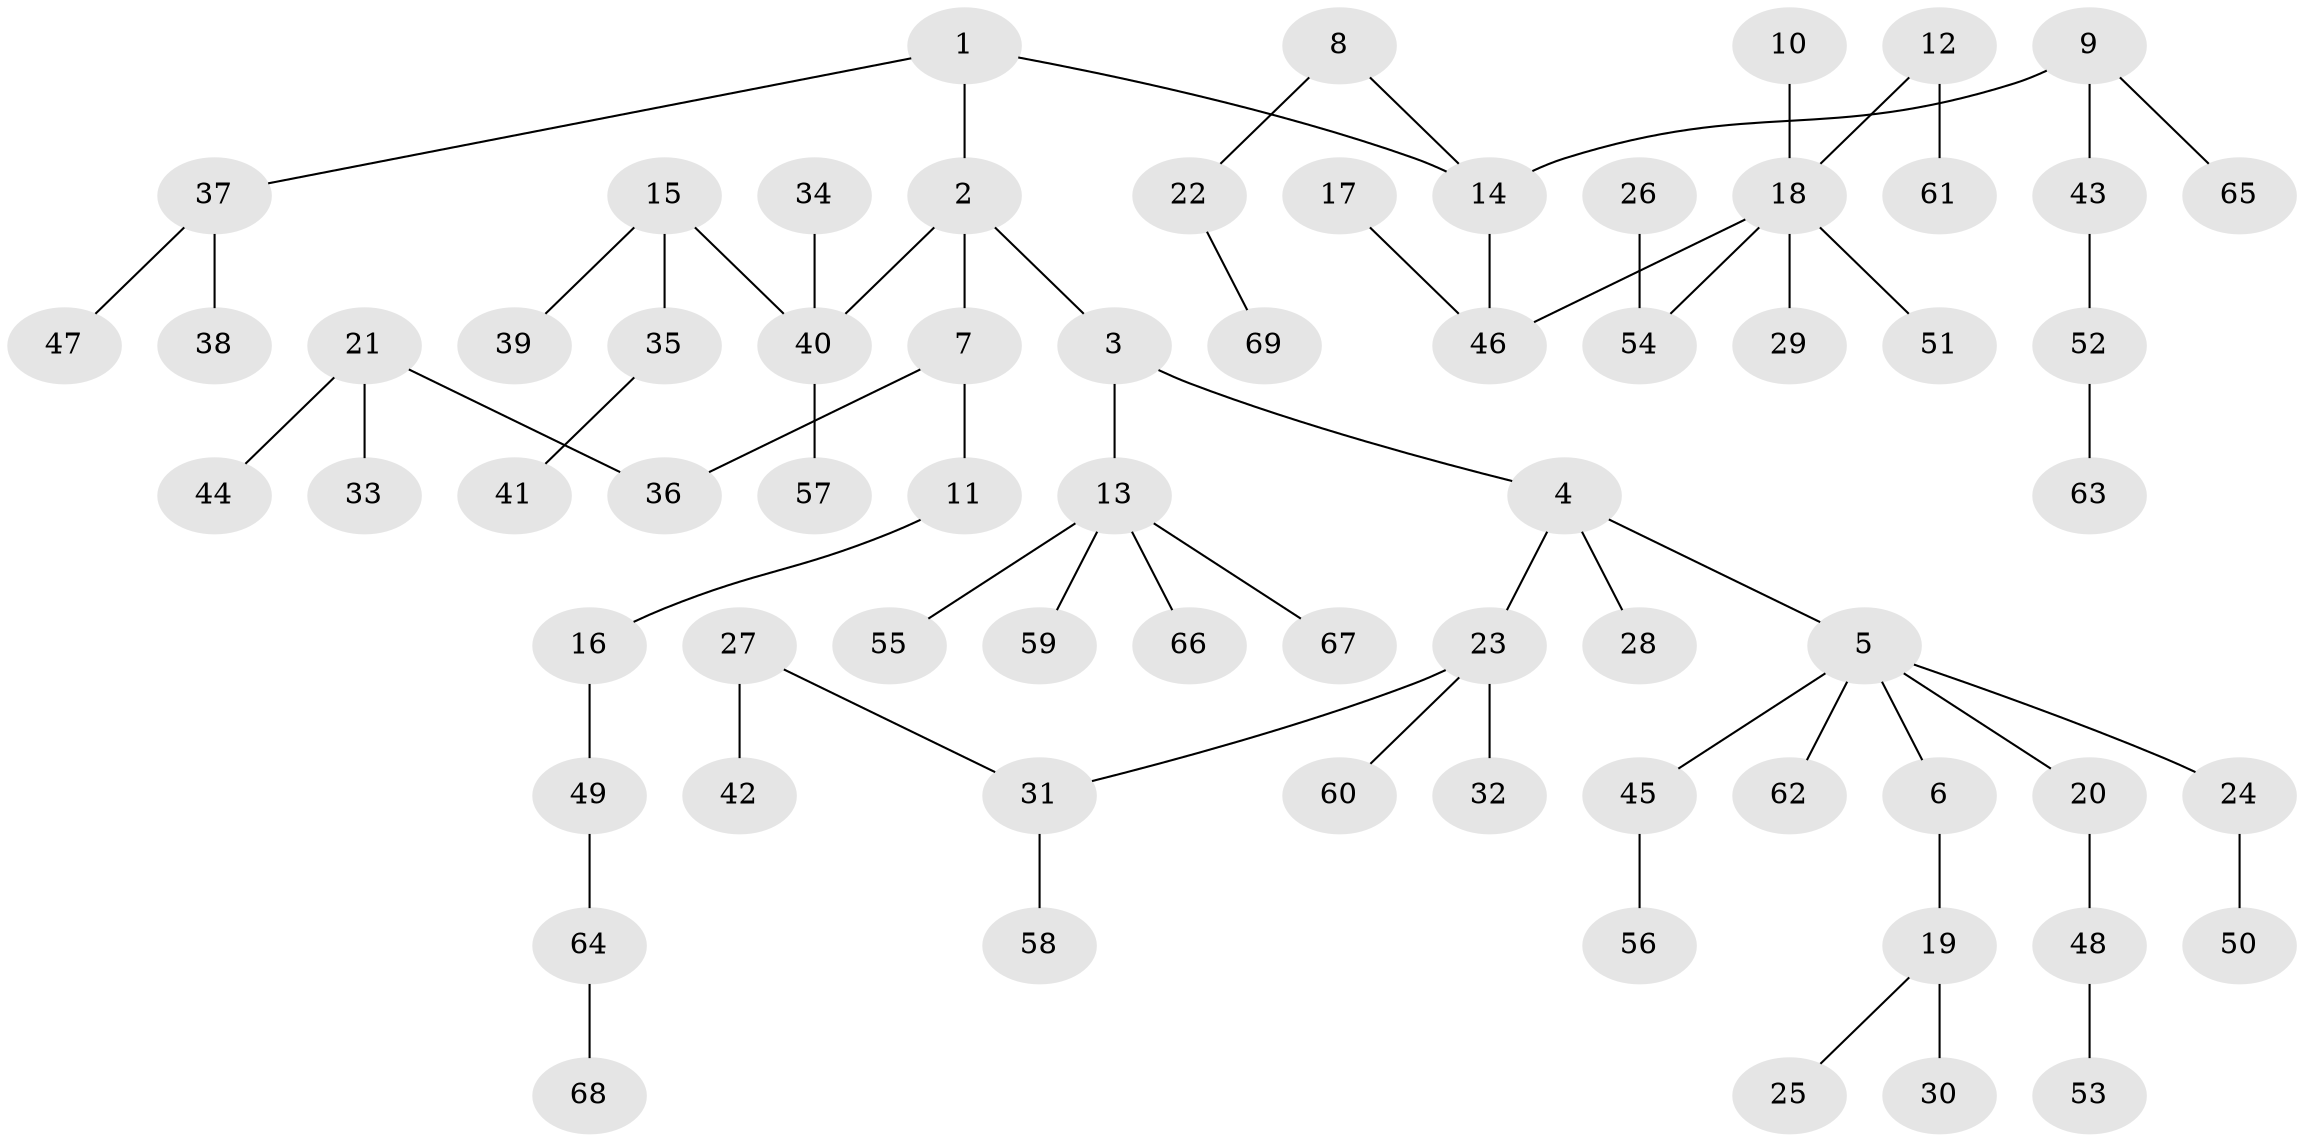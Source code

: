 // original degree distribution, {3: 0.17346938775510204, 4: 0.04081632653061224, 5: 0.030612244897959183, 6: 0.02040816326530612, 2: 0.22448979591836735, 7: 0.01020408163265306, 1: 0.5}
// Generated by graph-tools (version 1.1) at 2025/37/03/04/25 23:37:16]
// undirected, 69 vertices, 68 edges
graph export_dot {
  node [color=gray90,style=filled];
  1;
  2;
  3;
  4;
  5;
  6;
  7;
  8;
  9;
  10;
  11;
  12;
  13;
  14;
  15;
  16;
  17;
  18;
  19;
  20;
  21;
  22;
  23;
  24;
  25;
  26;
  27;
  28;
  29;
  30;
  31;
  32;
  33;
  34;
  35;
  36;
  37;
  38;
  39;
  40;
  41;
  42;
  43;
  44;
  45;
  46;
  47;
  48;
  49;
  50;
  51;
  52;
  53;
  54;
  55;
  56;
  57;
  58;
  59;
  60;
  61;
  62;
  63;
  64;
  65;
  66;
  67;
  68;
  69;
  1 -- 2 [weight=1.0];
  1 -- 14 [weight=1.0];
  1 -- 37 [weight=1.0];
  2 -- 3 [weight=1.0];
  2 -- 7 [weight=1.0];
  2 -- 40 [weight=1.0];
  3 -- 4 [weight=1.0];
  3 -- 13 [weight=1.0];
  4 -- 5 [weight=1.0];
  4 -- 23 [weight=1.0];
  4 -- 28 [weight=1.0];
  5 -- 6 [weight=1.0];
  5 -- 20 [weight=1.0];
  5 -- 24 [weight=1.0];
  5 -- 45 [weight=1.0];
  5 -- 62 [weight=1.0];
  6 -- 19 [weight=1.0];
  7 -- 11 [weight=1.0];
  7 -- 36 [weight=1.0];
  8 -- 14 [weight=1.0];
  8 -- 22 [weight=1.0];
  9 -- 14 [weight=1.0];
  9 -- 43 [weight=1.0];
  9 -- 65 [weight=1.0];
  10 -- 18 [weight=1.0];
  11 -- 16 [weight=1.0];
  12 -- 18 [weight=1.0];
  12 -- 61 [weight=1.0];
  13 -- 55 [weight=1.0];
  13 -- 59 [weight=1.0];
  13 -- 66 [weight=1.0];
  13 -- 67 [weight=1.0];
  14 -- 46 [weight=1.0];
  15 -- 35 [weight=1.0];
  15 -- 39 [weight=1.0];
  15 -- 40 [weight=1.0];
  16 -- 49 [weight=1.0];
  17 -- 46 [weight=1.0];
  18 -- 29 [weight=1.0];
  18 -- 46 [weight=1.0];
  18 -- 51 [weight=1.0];
  18 -- 54 [weight=1.0];
  19 -- 25 [weight=1.0];
  19 -- 30 [weight=1.0];
  20 -- 48 [weight=1.0];
  21 -- 33 [weight=1.0];
  21 -- 36 [weight=1.0];
  21 -- 44 [weight=1.0];
  22 -- 69 [weight=1.0];
  23 -- 31 [weight=1.0];
  23 -- 32 [weight=1.0];
  23 -- 60 [weight=1.0];
  24 -- 50 [weight=1.0];
  26 -- 54 [weight=1.0];
  27 -- 31 [weight=1.0];
  27 -- 42 [weight=1.0];
  31 -- 58 [weight=1.0];
  34 -- 40 [weight=1.0];
  35 -- 41 [weight=1.0];
  37 -- 38 [weight=1.0];
  37 -- 47 [weight=1.0];
  40 -- 57 [weight=1.0];
  43 -- 52 [weight=1.0];
  45 -- 56 [weight=1.0];
  48 -- 53 [weight=1.0];
  49 -- 64 [weight=1.0];
  52 -- 63 [weight=1.0];
  64 -- 68 [weight=1.0];
}

